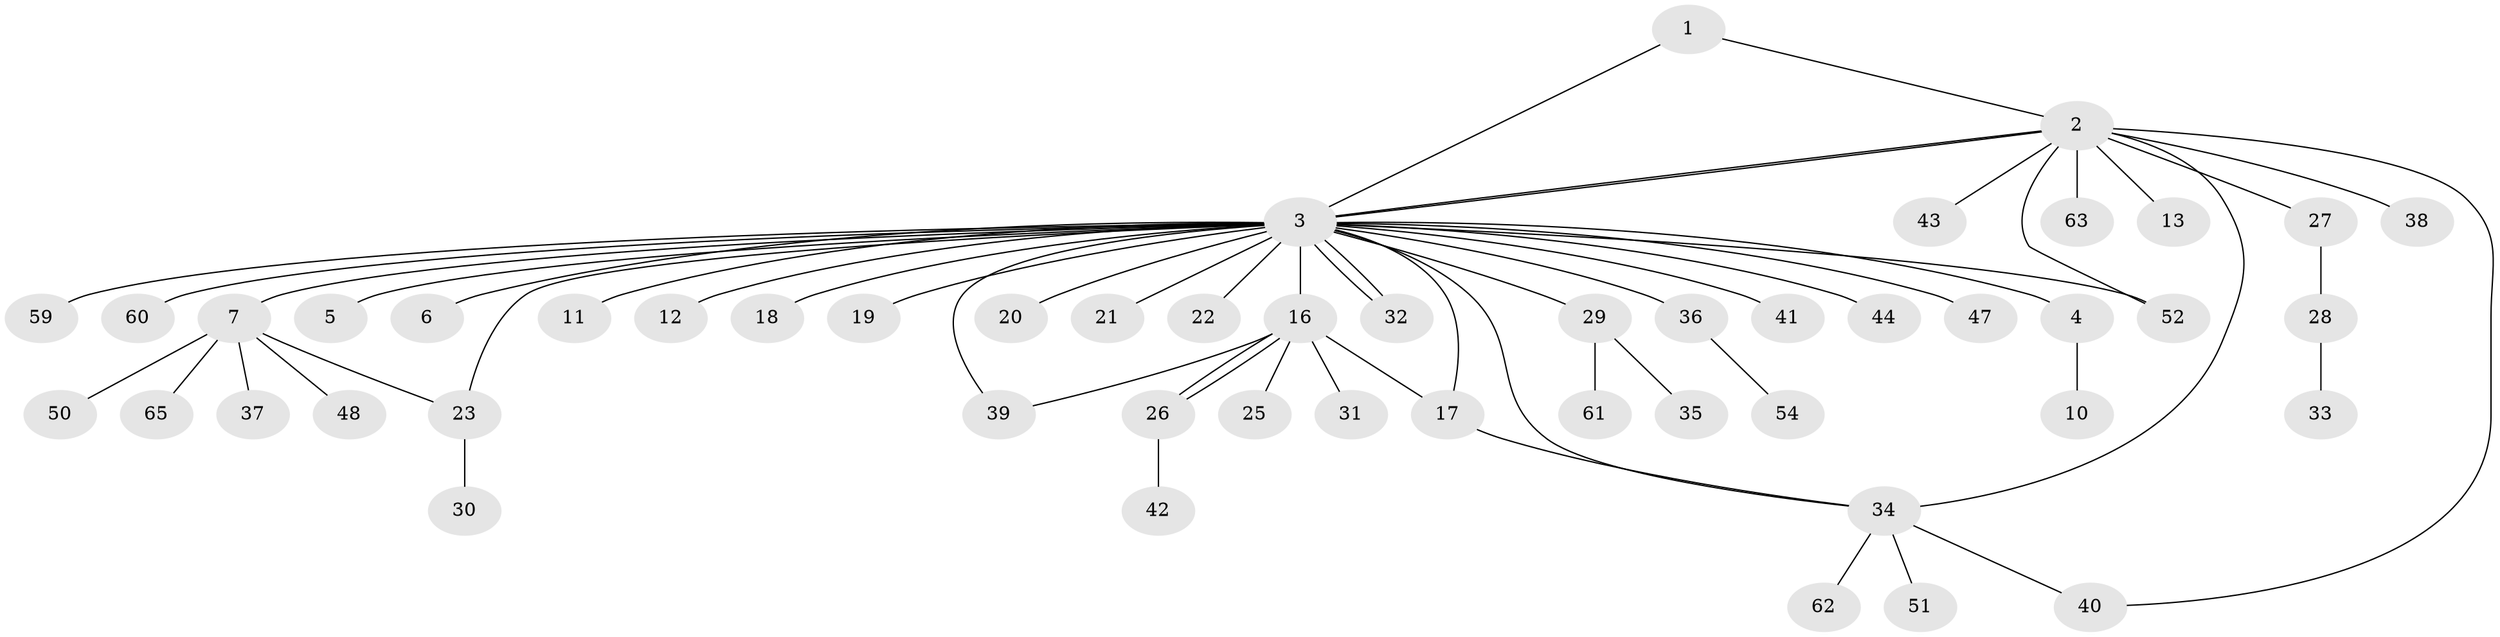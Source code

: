 // original degree distribution, {2: 0.18461538461538463, 11: 0.015384615384615385, 26: 0.015384615384615385, 3: 0.07692307692307693, 1: 0.6, 6: 0.015384615384615385, 5: 0.015384615384615385, 8: 0.015384615384615385, 4: 0.06153846153846154}
// Generated by graph-tools (version 1.1) at 2025/41/03/06/25 10:41:46]
// undirected, 51 vertices, 61 edges
graph export_dot {
graph [start="1"]
  node [color=gray90,style=filled];
  1;
  2 [super="+9"];
  3 [super="+15"];
  4 [super="+14"];
  5;
  6;
  7 [super="+8"];
  10 [super="+57"];
  11;
  12;
  13;
  16 [super="+45"];
  17 [super="+53"];
  18;
  19;
  20;
  21 [super="+24"];
  22;
  23 [super="+46"];
  25;
  26;
  27 [super="+64"];
  28;
  29 [super="+58"];
  30;
  31 [super="+49"];
  32;
  33;
  34 [super="+56"];
  35;
  36;
  37;
  38;
  39 [super="+55"];
  40;
  41;
  42;
  43;
  44;
  47;
  48;
  50;
  51;
  52;
  54;
  59;
  60;
  61;
  62;
  63;
  65;
  1 -- 2;
  1 -- 3;
  2 -- 3;
  2 -- 3;
  2 -- 27;
  2 -- 34;
  2 -- 38;
  2 -- 40;
  2 -- 43;
  2 -- 52;
  2 -- 63;
  2 -- 13;
  3 -- 4;
  3 -- 5;
  3 -- 6;
  3 -- 7;
  3 -- 11;
  3 -- 12;
  3 -- 16;
  3 -- 17;
  3 -- 19;
  3 -- 20;
  3 -- 21;
  3 -- 22;
  3 -- 29;
  3 -- 32;
  3 -- 32;
  3 -- 41;
  3 -- 44;
  3 -- 47;
  3 -- 52;
  3 -- 59;
  3 -- 60;
  3 -- 18;
  3 -- 36;
  3 -- 23;
  3 -- 39;
  3 -- 34;
  4 -- 10;
  7 -- 23;
  7 -- 37;
  7 -- 50;
  7 -- 65;
  7 -- 48;
  16 -- 17;
  16 -- 25;
  16 -- 26;
  16 -- 26;
  16 -- 31;
  16 -- 39;
  17 -- 34;
  23 -- 30;
  26 -- 42;
  27 -- 28;
  28 -- 33;
  29 -- 35;
  29 -- 61;
  34 -- 51;
  34 -- 62;
  34 -- 40;
  36 -- 54;
}
